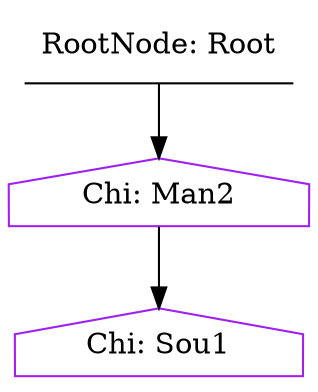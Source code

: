 digraph {
  0 [label="RootNode: Root",shape=underline,color=black];
  1 [label="Chi: Man2",shape=house,color=purple];
  2 [label="Chi: Sou1",shape=house,color=purple];

  0 -> 1;
  1 -> 2;
}

